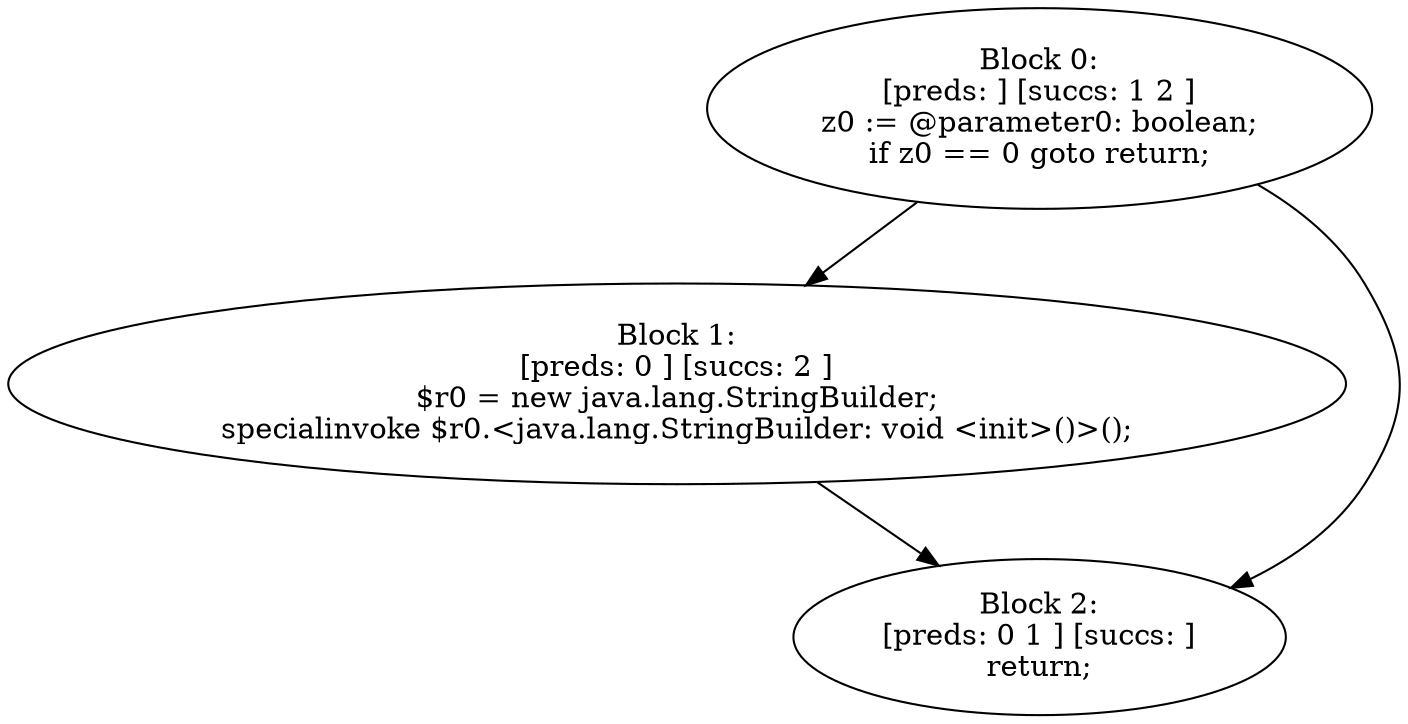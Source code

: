 digraph "unitGraph" {
    "Block 0:
[preds: ] [succs: 1 2 ]
z0 := @parameter0: boolean;
if z0 == 0 goto return;
"
    "Block 1:
[preds: 0 ] [succs: 2 ]
$r0 = new java.lang.StringBuilder;
specialinvoke $r0.<java.lang.StringBuilder: void <init>()>();
"
    "Block 2:
[preds: 0 1 ] [succs: ]
return;
"
    "Block 0:
[preds: ] [succs: 1 2 ]
z0 := @parameter0: boolean;
if z0 == 0 goto return;
"->"Block 1:
[preds: 0 ] [succs: 2 ]
$r0 = new java.lang.StringBuilder;
specialinvoke $r0.<java.lang.StringBuilder: void <init>()>();
";
    "Block 0:
[preds: ] [succs: 1 2 ]
z0 := @parameter0: boolean;
if z0 == 0 goto return;
"->"Block 2:
[preds: 0 1 ] [succs: ]
return;
";
    "Block 1:
[preds: 0 ] [succs: 2 ]
$r0 = new java.lang.StringBuilder;
specialinvoke $r0.<java.lang.StringBuilder: void <init>()>();
"->"Block 2:
[preds: 0 1 ] [succs: ]
return;
";
}
